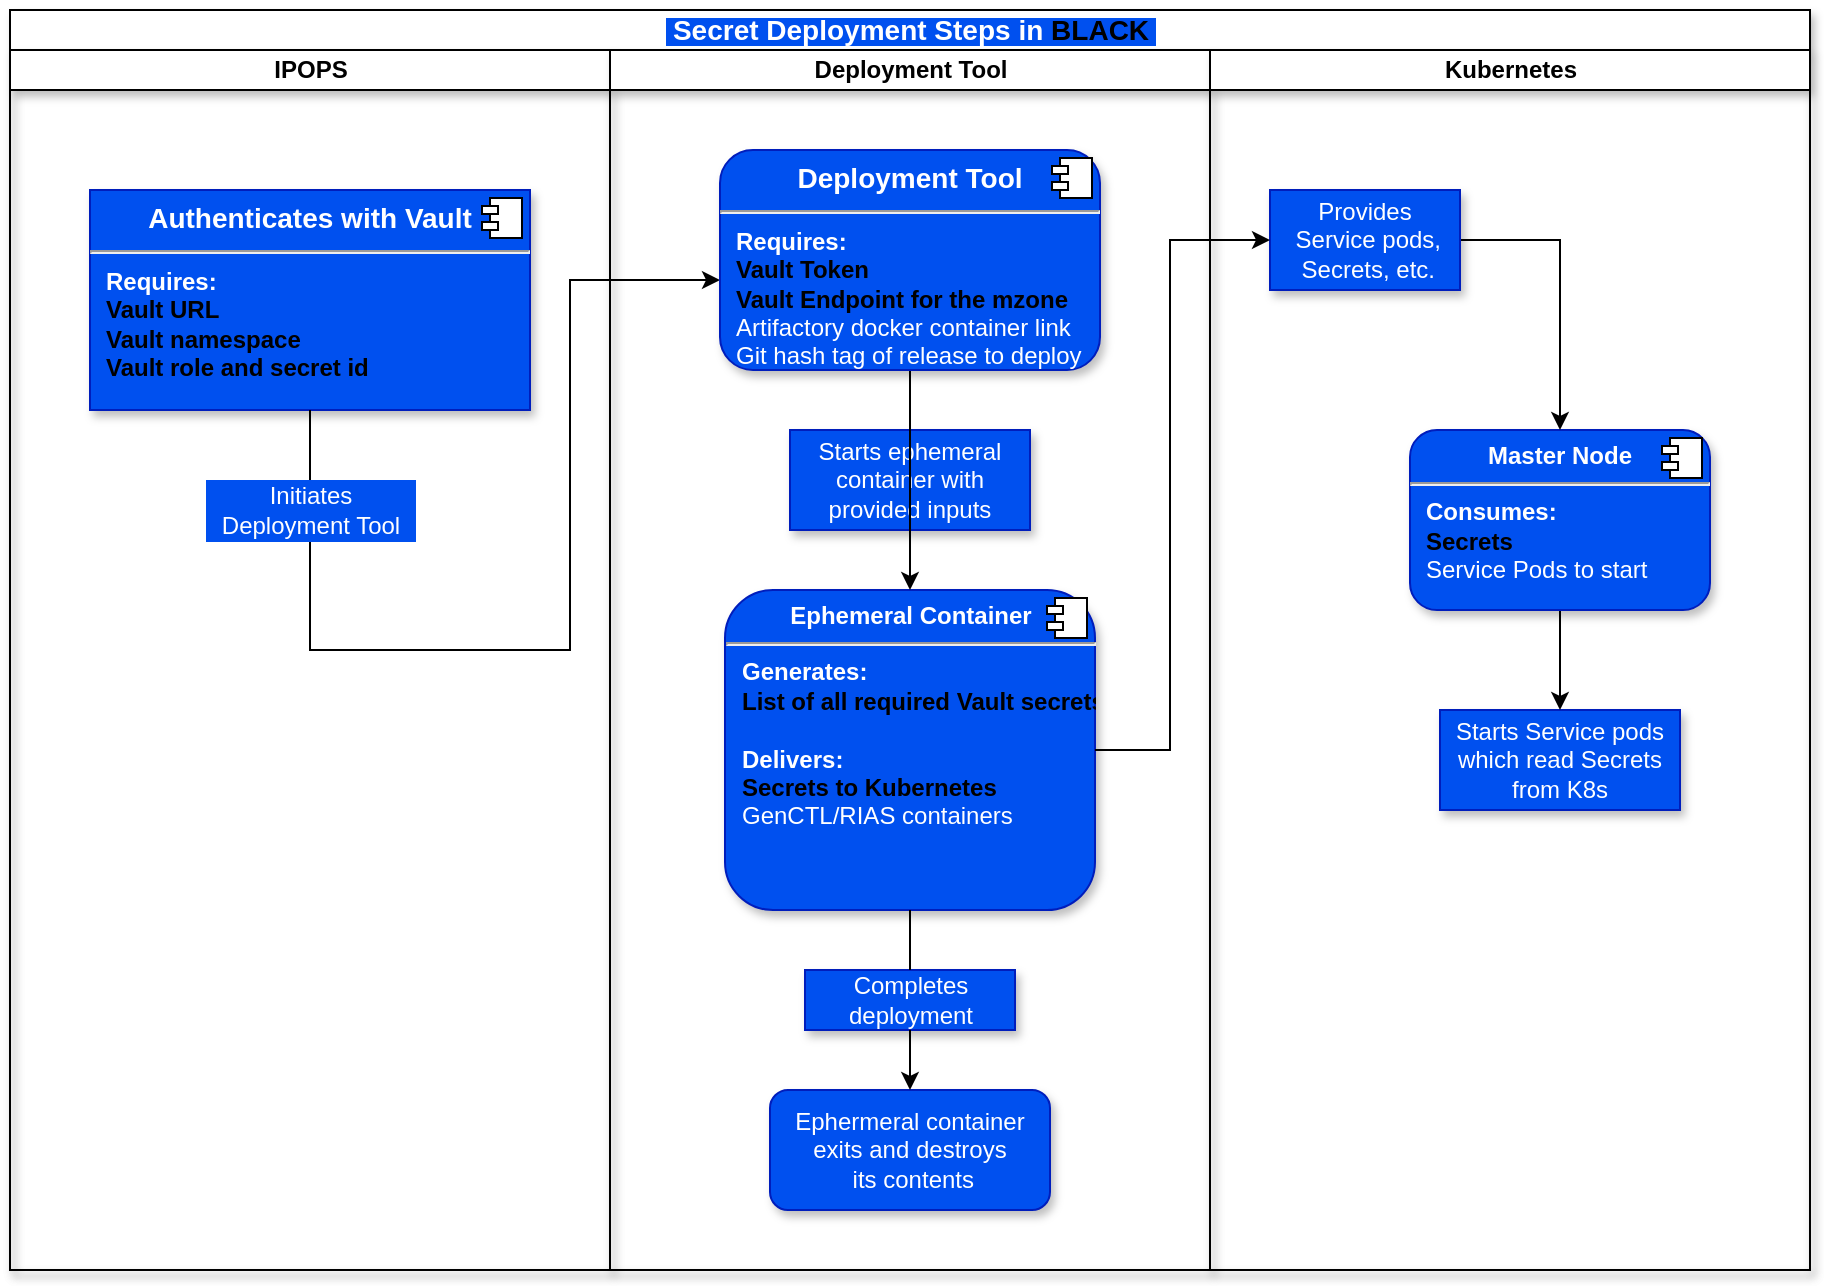 <mxfile version="21.2.8" type="device">
  <diagram id="Hmk5Zw9A1GQ4JxEHmyl6" name="Page-1">
    <mxGraphModel dx="1743" dy="1806" grid="1" gridSize="10" guides="1" tooltips="0" connect="1" arrows="1" fold="1" page="1" pageScale="1" pageWidth="1100" pageHeight="850" math="0" shadow="0">
      <root>
        <mxCell id="0" />
        <mxCell id="1" parent="0" />
        <mxCell id="zscdlpqPajmLokwu26Zh-9" value="&lt;span style=&quot;background-color: rgb(0, 80, 239);&quot;&gt;&lt;font color=&quot;#ffffff&quot; style=&quot;font-size: 14px&quot;&gt;&amp;nbsp;Secret Deployment Steps i&lt;/font&gt;&lt;font color=&quot;#ffffff&quot; style=&quot;font-size: 14px&quot;&gt;n&lt;/font&gt;&lt;font color=&quot;#ff0000&quot; style=&quot;font-size: 14px&quot;&gt; &lt;/font&gt;&lt;font color=&quot;#000000&quot; style=&quot;font-size: 14px&quot;&gt;BLACK&amp;nbsp;&lt;/font&gt;&lt;/span&gt;" style="swimlane;html=1;childLayout=stackLayout;resizeParent=1;resizeParentMax=0;startSize=20;glass=0;comic=0;shadow=1;" parent="1" vertex="1">
          <mxGeometry x="100" y="-760" width="900" height="630" as="geometry" />
        </mxCell>
        <mxCell id="zscdlpqPajmLokwu26Zh-10" value="IPOPS" style="swimlane;html=1;startSize=20;glass=0;comic=0;shadow=1;" parent="zscdlpqPajmLokwu26Zh-9" vertex="1">
          <mxGeometry y="20" width="300" height="610" as="geometry" />
        </mxCell>
        <mxCell id="zscdlpqPajmLokwu26Zh-33" value="&lt;p style=&quot;margin: 6px 0px 0px ; text-align: center ; font-size: 14px&quot;&gt;&lt;b&gt;&lt;font style=&quot;font-size: 14px&quot;&gt;Authenticates with Vault&lt;/font&gt;&lt;/b&gt;&lt;/p&gt;&lt;hr style=&quot;font-size: 14px&quot;&gt;&lt;p style=&quot;margin: 0px ; margin-left: 8px&quot;&gt;&lt;b&gt;Requires:&lt;/b&gt;&lt;/p&gt;&lt;p style=&quot;margin: 0px ; margin-left: 8px&quot;&gt;&lt;b style=&quot;&quot;&gt;&lt;font color=&quot;#000000&quot;&gt;Vault URL&lt;/font&gt;&lt;/b&gt;&lt;/p&gt;&lt;p style=&quot;margin: 0px ; margin-left: 8px&quot;&gt;&lt;b&gt;&lt;font color=&quot;#000000&quot;&gt;Vault namespace&lt;/font&gt;&lt;/b&gt;&lt;/p&gt;&lt;p style=&quot;margin: 0px ; margin-left: 8px&quot;&gt;&lt;b style=&quot;&quot;&gt;&lt;font color=&quot;#000000&quot;&gt;Vault role and secret id&lt;/font&gt;&lt;/b&gt;&lt;/p&gt;" style="align=left;overflow=fill;html=1;shadow=1;glass=0;comic=0;fontFamily=Helvetica;fillColor=#0050ef;fontColor=#ffffff;strokeColor=#001DBC;" parent="zscdlpqPajmLokwu26Zh-10" vertex="1">
          <mxGeometry x="40" y="70" width="220" height="110" as="geometry" />
        </mxCell>
        <mxCell id="zscdlpqPajmLokwu26Zh-34" value="" style="shape=component;jettyWidth=8;jettyHeight=4;" parent="zscdlpqPajmLokwu26Zh-33" vertex="1">
          <mxGeometry x="1" width="20" height="20" relative="1" as="geometry">
            <mxPoint x="-24" y="4" as="offset" />
          </mxGeometry>
        </mxCell>
        <mxCell id="zscdlpqPajmLokwu26Zh-46" style="edgeStyle=orthogonalEdgeStyle;rounded=0;orthogonalLoop=1;jettySize=auto;html=1;exitX=0.5;exitY=1;exitDx=0;exitDy=0;entryX=0;entryY=0.5;entryDx=0;entryDy=0;fontFamily=Helvetica;" parent="zscdlpqPajmLokwu26Zh-10" source="zscdlpqPajmLokwu26Zh-33" edge="1">
          <mxGeometry relative="1" as="geometry">
            <Array as="points">
              <mxPoint x="150" y="300" />
              <mxPoint x="280" y="300" />
              <mxPoint x="280" y="115" />
            </Array>
            <mxPoint x="150" y="190" as="sourcePoint" />
            <mxPoint x="355" y="115" as="targetPoint" />
          </mxGeometry>
        </mxCell>
        <mxCell id="p1YHRfJYH90jtmbz97i9-4" value="&lt;span style=&quot;color: rgb(255, 255, 255); font-size: 12px;&quot;&gt;Initiates&lt;br&gt;&amp;nbsp; Deployment Tool&amp;nbsp;&amp;nbsp;&lt;/span&gt;" style="edgeLabel;html=1;align=center;verticalAlign=middle;resizable=0;points=[];fontColor=#000000;labelBorderColor=#0050EF;labelBackgroundColor=#0050EF;" parent="zscdlpqPajmLokwu26Zh-46" vertex="1" connectable="0">
          <mxGeometry x="-0.164" y="-3" relative="1" as="geometry">
            <mxPoint x="-93" y="-73" as="offset" />
          </mxGeometry>
        </mxCell>
        <mxCell id="zscdlpqPajmLokwu26Zh-11" value="Deployment Tool" style="swimlane;html=1;startSize=20;glass=0;comic=0;shadow=1;" parent="zscdlpqPajmLokwu26Zh-9" vertex="1">
          <mxGeometry x="300" y="20" width="300" height="610" as="geometry" />
        </mxCell>
        <mxCell id="zscdlpqPajmLokwu26Zh-51" value="Ephermeral container&lt;br&gt;exits and destroys&lt;br&gt;&amp;nbsp;its contents" style="rounded=1;whiteSpace=wrap;html=1;shadow=1;glass=0;comic=0;fillColor=#0050ef;fontFamily=Helvetica;fontColor=#ffffff;strokeColor=#001DBC;" parent="zscdlpqPajmLokwu26Zh-11" vertex="1">
          <mxGeometry x="80" y="520" width="140" height="60" as="geometry" />
        </mxCell>
        <mxCell id="zscdlpqPajmLokwu26Zh-52" value="Completes &lt;br&gt;deployment" style="text;html=1;strokeColor=#001DBC;fillColor=#0050ef;align=center;verticalAlign=middle;whiteSpace=wrap;rounded=0;shadow=1;glass=0;comic=0;fontFamily=Helvetica;fontColor=#ffffff;" parent="zscdlpqPajmLokwu26Zh-11" vertex="1">
          <mxGeometry x="97.5" y="460" width="105" height="30" as="geometry" />
        </mxCell>
        <mxCell id="zscdlpqPajmLokwu26Zh-54" style="edgeStyle=none;rounded=0;orthogonalLoop=1;jettySize=auto;html=1;exitX=0.5;exitY=1;exitDx=0;exitDy=0;entryX=0.5;entryY=0;entryDx=0;entryDy=0;fontFamily=Helvetica;startArrow=none;" parent="zscdlpqPajmLokwu26Zh-11" source="zscdlpqPajmLokwu26Zh-52" target="zscdlpqPajmLokwu26Zh-51" edge="1">
          <mxGeometry relative="1" as="geometry" />
        </mxCell>
        <mxCell id="zscdlpqPajmLokwu26Zh-30" value="&lt;p style=&quot;margin: 0px ; margin-top: 6px ; text-align: center&quot;&gt;&lt;b&gt;Ephemeral Container&lt;/b&gt;&lt;/p&gt;&lt;hr&gt;&lt;p style=&quot;margin: 0px ; margin-left: 8px&quot;&gt;&lt;b&gt;Generates:&lt;/b&gt;&lt;/p&gt;&lt;p style=&quot;margin: 0px ; margin-left: 8px&quot;&gt;&lt;b&gt;&lt;font color=&quot;#000000&quot;&gt;List of all required Vault secrets&lt;br&gt;&lt;/font&gt;&lt;/b&gt;&lt;/p&gt;&lt;p style=&quot;margin: 0px ; margin-left: 8px&quot;&gt;&lt;br&gt;&lt;/p&gt;&lt;p style=&quot;margin: 0px ; margin-left: 8px&quot;&gt;&lt;b&gt;Delivers:&lt;/b&gt;&lt;/p&gt;&lt;p style=&quot;margin: 0px ; margin-left: 8px&quot;&gt;&lt;b style=&quot;&quot;&gt;&lt;font color=&quot;#000000&quot;&gt;Secrets to Kubernetes&lt;/font&gt;&lt;/b&gt;&lt;/p&gt;&lt;p style=&quot;margin: 0px ; margin-left: 8px&quot;&gt;GenCTL/RIAS containers&lt;br&gt;&lt;/p&gt;" style="align=left;overflow=fill;html=1;shadow=1;glass=0;comic=0;fontFamily=Helvetica;fillColor=#0050ef;fontColor=#ffffff;strokeColor=#001DBC;rounded=1;" parent="zscdlpqPajmLokwu26Zh-11" vertex="1">
          <mxGeometry x="57.5" y="270" width="185" height="160" as="geometry" />
        </mxCell>
        <mxCell id="zscdlpqPajmLokwu26Zh-31" value="" style="shape=component;jettyWidth=8;jettyHeight=4;" parent="zscdlpqPajmLokwu26Zh-30" vertex="1">
          <mxGeometry x="1" width="20" height="20" relative="1" as="geometry">
            <mxPoint x="-24" y="4" as="offset" />
          </mxGeometry>
        </mxCell>
        <mxCell id="p1YHRfJYH90jtmbz97i9-8" value="" style="edgeStyle=none;rounded=0;orthogonalLoop=1;jettySize=auto;html=1;exitX=0.5;exitY=1;exitDx=0;exitDy=0;entryX=0.5;entryY=0;entryDx=0;entryDy=0;fontFamily=Helvetica;endArrow=none;" parent="zscdlpqPajmLokwu26Zh-11" source="zscdlpqPajmLokwu26Zh-30" target="zscdlpqPajmLokwu26Zh-52" edge="1">
          <mxGeometry relative="1" as="geometry">
            <mxPoint x="150" y="410" as="sourcePoint" />
            <mxPoint x="150" y="500" as="targetPoint" />
          </mxGeometry>
        </mxCell>
        <mxCell id="zscdlpqPajmLokwu26Zh-39" value="Starts ephemeral container with provided inputs" style="text;html=1;strokeColor=#001DBC;fillColor=#0050ef;align=center;verticalAlign=middle;whiteSpace=wrap;rounded=0;shadow=1;glass=0;comic=0;fontFamily=Helvetica;fontColor=#ffffff;" parent="zscdlpqPajmLokwu26Zh-11" vertex="1">
          <mxGeometry x="90" y="190" width="120" height="50" as="geometry" />
        </mxCell>
        <mxCell id="zscdlpqPajmLokwu26Zh-12" value="Kubernetes" style="swimlane;html=1;startSize=20;glass=0;comic=0;shadow=1;" parent="zscdlpqPajmLokwu26Zh-9" vertex="1">
          <mxGeometry x="600" y="20" width="300" height="610" as="geometry" />
        </mxCell>
        <mxCell id="p1YHRfJYH90jtmbz97i9-1" value="Starts Service pods which read Secrets from K8s" style="text;html=1;strokeColor=#001DBC;fillColor=#0050ef;align=center;verticalAlign=middle;whiteSpace=wrap;rounded=0;shadow=1;glass=0;comic=0;fontFamily=Helvetica;fontColor=#ffffff;" parent="zscdlpqPajmLokwu26Zh-12" vertex="1">
          <mxGeometry x="115" y="330" width="120" height="50" as="geometry" />
        </mxCell>
        <mxCell id="p1YHRfJYH90jtmbz97i9-2" style="edgeStyle=orthogonalEdgeStyle;rounded=0;orthogonalLoop=1;jettySize=auto;html=1;exitX=0.5;exitY=1;exitDx=0;exitDy=0;entryX=0.5;entryY=0;entryDx=0;entryDy=0;fontColor=#000000;" parent="zscdlpqPajmLokwu26Zh-12" source="zscdlpqPajmLokwu26Zh-47" target="p1YHRfJYH90jtmbz97i9-1" edge="1">
          <mxGeometry relative="1" as="geometry" />
        </mxCell>
        <mxCell id="zscdlpqPajmLokwu26Zh-47" value="&lt;p style=&quot;margin: 0px ; margin-top: 6px ; text-align: center&quot;&gt;&lt;b&gt;Master Node&lt;/b&gt;&lt;/p&gt;&lt;hr&gt;&lt;p style=&quot;margin: 0px ; margin-left: 8px&quot;&gt;&lt;b&gt;Consumes:&lt;/b&gt;&lt;/p&gt;&lt;p style=&quot;margin: 0px ; margin-left: 8px&quot;&gt;&lt;font color=&quot;#000000&quot;&gt;&lt;b&gt;Secrets&lt;/b&gt;&lt;/font&gt;&lt;/p&gt;&lt;p style=&quot;margin: 0px ; margin-left: 8px&quot;&gt;Service Pods to start&lt;/p&gt;" style="align=left;overflow=fill;html=1;shadow=1;glass=0;comic=0;fillColor=#0050ef;fontFamily=Helvetica;fontColor=#ffffff;strokeColor=#001DBC;rounded=1;" parent="zscdlpqPajmLokwu26Zh-12" vertex="1">
          <mxGeometry x="100" y="190" width="150" height="90" as="geometry" />
        </mxCell>
        <mxCell id="zscdlpqPajmLokwu26Zh-48" value="" style="shape=component;jettyWidth=8;jettyHeight=4;" parent="zscdlpqPajmLokwu26Zh-47" vertex="1">
          <mxGeometry x="1" width="20" height="20" relative="1" as="geometry">
            <mxPoint x="-24" y="4" as="offset" />
          </mxGeometry>
        </mxCell>
        <mxCell id="p1YHRfJYH90jtmbz97i9-10" style="edgeStyle=orthogonalEdgeStyle;rounded=0;orthogonalLoop=1;jettySize=auto;html=1;exitX=1;exitY=0.5;exitDx=0;exitDy=0;fontColor=#FFFFFF;" parent="zscdlpqPajmLokwu26Zh-12" source="zscdlpqPajmLokwu26Zh-50" target="zscdlpqPajmLokwu26Zh-47" edge="1">
          <mxGeometry relative="1" as="geometry" />
        </mxCell>
        <mxCell id="zscdlpqPajmLokwu26Zh-50" value="Provides&lt;br&gt;&amp;nbsp;Service pods,&lt;br&gt;&amp;nbsp;Secrets, etc." style="text;html=1;strokeColor=#001DBC;fillColor=#0050ef;align=center;verticalAlign=middle;whiteSpace=wrap;rounded=0;shadow=1;glass=0;comic=0;fontFamily=Helvetica;fontColor=#ffffff;" parent="zscdlpqPajmLokwu26Zh-12" vertex="1">
          <mxGeometry x="30" y="70" width="95" height="50" as="geometry" />
        </mxCell>
        <mxCell id="p1YHRfJYH90jtmbz97i9-9" style="edgeStyle=orthogonalEdgeStyle;rounded=0;orthogonalLoop=1;jettySize=auto;html=1;exitX=1;exitY=0.5;exitDx=0;exitDy=0;entryX=0;entryY=0.5;entryDx=0;entryDy=0;fontColor=#FFFFFF;" parent="zscdlpqPajmLokwu26Zh-9" source="zscdlpqPajmLokwu26Zh-30" target="zscdlpqPajmLokwu26Zh-50" edge="1">
          <mxGeometry relative="1" as="geometry">
            <Array as="points">
              <mxPoint x="580" y="370" />
              <mxPoint x="580" y="115" />
            </Array>
          </mxGeometry>
        </mxCell>
        <mxCell id="zscdlpqPajmLokwu26Zh-40" style="edgeStyle=orthogonalEdgeStyle;rounded=0;orthogonalLoop=1;jettySize=auto;html=1;fontFamily=Helvetica;" parent="1" source="zscdlpqPajmLokwu26Zh-25" target="zscdlpqPajmLokwu26Zh-30" edge="1">
          <mxGeometry relative="1" as="geometry" />
        </mxCell>
        <mxCell id="zscdlpqPajmLokwu26Zh-25" value="&lt;p style=&quot;margin: 6px 0px 0px ; text-align: center ; font-size: 14px&quot;&gt;&lt;b&gt;&lt;font style=&quot;font-size: 14px&quot;&gt;Deployment Tool&lt;/font&gt;&lt;/b&gt;&lt;/p&gt;&lt;hr style=&quot;font-size: 14px&quot;&gt;&lt;p style=&quot;margin: 0px ; margin-left: 8px&quot;&gt;&lt;b&gt;Requires:&lt;/b&gt;&lt;/p&gt;&lt;p style=&quot;margin: 0px ; margin-left: 8px&quot;&gt;&lt;b style=&quot;&quot;&gt;&lt;font color=&quot;#000000&quot;&gt;Vault Token&lt;/font&gt;&lt;/b&gt;&lt;/p&gt;&lt;p style=&quot;margin: 0px ; margin-left: 8px&quot;&gt;&lt;b style=&quot;&quot;&gt;&lt;font color=&quot;#000000&quot;&gt;Vault Endpoint for the mzone&lt;/font&gt;&lt;/b&gt;&lt;/p&gt;&lt;p style=&quot;margin: 0px ; margin-left: 8px&quot;&gt;Artifactory docker container link&lt;/p&gt;&lt;p style=&quot;margin: 0px ; margin-left: 8px&quot;&gt;Git hash tag of release to deploy&lt;/p&gt;" style="align=left;overflow=fill;html=1;shadow=1;glass=0;comic=0;fontFamily=Helvetica;fillColor=#0050ef;fontColor=#ffffff;strokeColor=#001DBC;rounded=1;sketch=0;" parent="1" vertex="1">
          <mxGeometry x="455" y="-690" width="190" height="110" as="geometry" />
        </mxCell>
        <mxCell id="zscdlpqPajmLokwu26Zh-26" value="" style="shape=component;jettyWidth=8;jettyHeight=4;" parent="zscdlpqPajmLokwu26Zh-25" vertex="1">
          <mxGeometry x="1" width="20" height="20" relative="1" as="geometry">
            <mxPoint x="-24" y="4" as="offset" />
          </mxGeometry>
        </mxCell>
      </root>
    </mxGraphModel>
  </diagram>
</mxfile>
